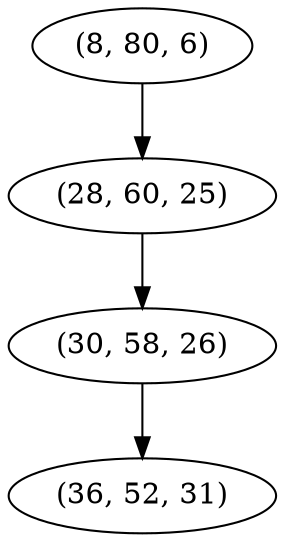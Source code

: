 digraph tree {
    "(8, 80, 6)";
    "(28, 60, 25)";
    "(30, 58, 26)";
    "(36, 52, 31)";
    "(8, 80, 6)" -> "(28, 60, 25)";
    "(28, 60, 25)" -> "(30, 58, 26)";
    "(30, 58, 26)" -> "(36, 52, 31)";
}

